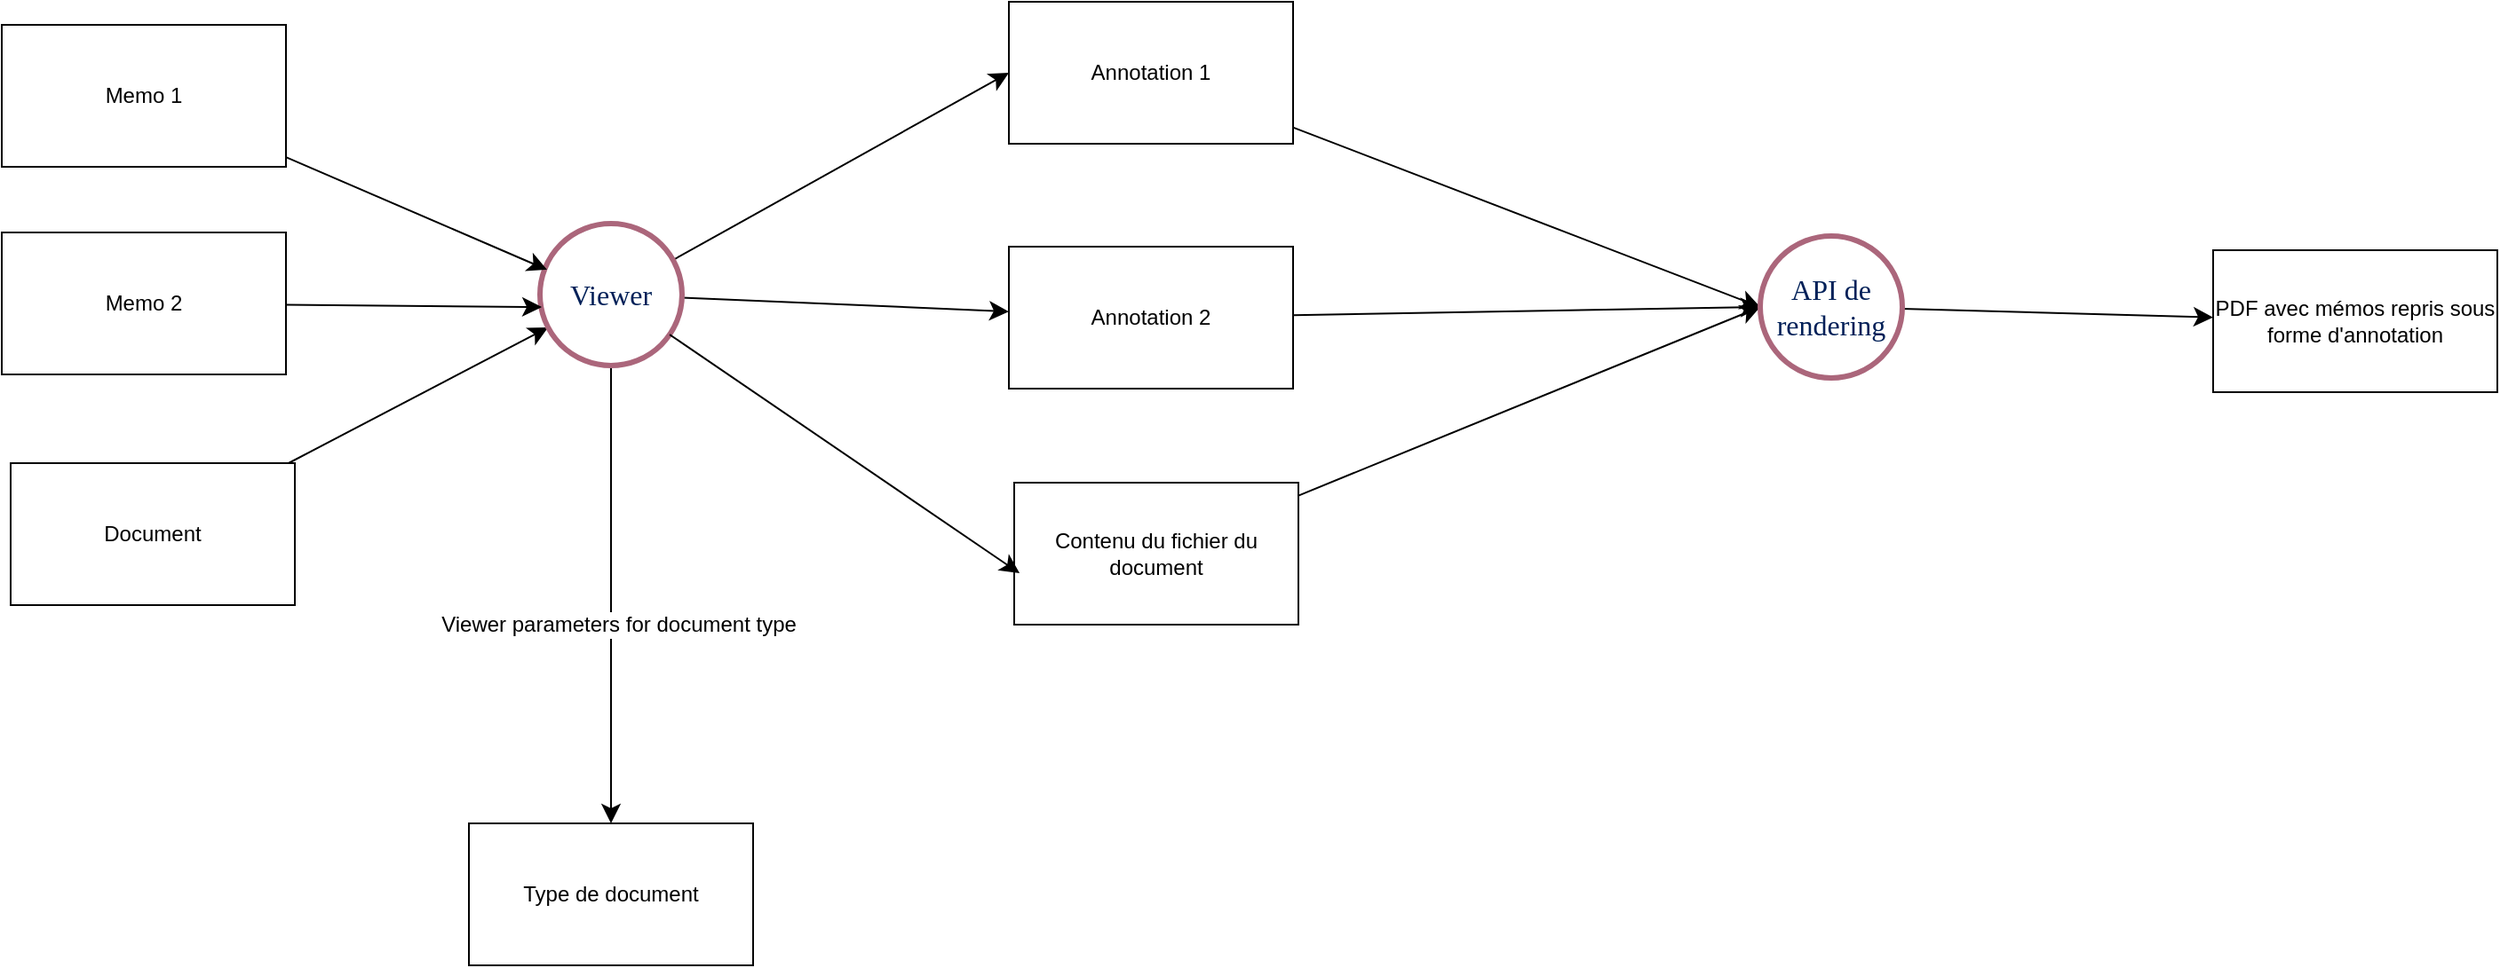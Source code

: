 <mxfile version="24.5.3" type="github">
  <diagram name="Page-1" id="vFgg51eKVZZ3_Efdh5YO">
    <mxGraphModel dx="1834" dy="1232" grid="0" gridSize="10" guides="1" tooltips="1" connect="1" arrows="1" fold="1" page="0" pageScale="1" pageWidth="827" pageHeight="1169" math="0" shadow="0">
      <root>
        <mxCell id="0" />
        <mxCell id="1" parent="0" />
        <mxCell id="iIcxJYAKnOTWNrlkL90o-1" value="Memo 1" style="rounded=0;whiteSpace=wrap;html=1;" parent="1" vertex="1">
          <mxGeometry x="-302" y="-104" width="160" height="80" as="geometry" />
        </mxCell>
        <mxCell id="iIcxJYAKnOTWNrlkL90o-2" value="Memo 2" style="rounded=0;whiteSpace=wrap;html=1;" parent="1" vertex="1">
          <mxGeometry x="-302" y="13" width="160" height="80" as="geometry" />
        </mxCell>
        <mxCell id="iIcxJYAKnOTWNrlkL90o-11" style="edgeStyle=none;curved=1;rounded=0;orthogonalLoop=1;jettySize=auto;html=1;fontSize=12;startSize=8;endSize=8;" parent="1" source="iIcxJYAKnOTWNrlkL90o-3" target="iIcxJYAKnOTWNrlkL90o-4" edge="1">
          <mxGeometry relative="1" as="geometry" />
        </mxCell>
        <mxCell id="iIcxJYAKnOTWNrlkL90o-3" value="Document" style="rounded=0;whiteSpace=wrap;html=1;" parent="1" vertex="1">
          <mxGeometry x="-297" y="143" width="160" height="80" as="geometry" />
        </mxCell>
        <mxCell id="iIcxJYAKnOTWNrlkL90o-14" style="edgeStyle=none;curved=1;rounded=0;orthogonalLoop=1;jettySize=auto;html=1;fontSize=12;startSize=8;endSize=8;" parent="1" source="iIcxJYAKnOTWNrlkL90o-4" target="iIcxJYAKnOTWNrlkL90o-10" edge="1">
          <mxGeometry relative="1" as="geometry" />
        </mxCell>
        <mxCell id="iIcxJYAKnOTWNrlkL90o-15" value="Viewer parameters for document type" style="edgeLabel;html=1;align=center;verticalAlign=middle;resizable=0;points=[];fontSize=12;" parent="iIcxJYAKnOTWNrlkL90o-14" vertex="1" connectable="0">
          <mxGeometry x="0.132" y="4" relative="1" as="geometry">
            <mxPoint as="offset" />
          </mxGeometry>
        </mxCell>
        <mxCell id="iIcxJYAKnOTWNrlkL90o-16" style="edgeStyle=none;curved=1;rounded=0;orthogonalLoop=1;jettySize=auto;html=1;entryX=0;entryY=0.5;entryDx=0;entryDy=0;fontSize=12;startSize=8;endSize=8;" parent="1" source="iIcxJYAKnOTWNrlkL90o-4" target="iIcxJYAKnOTWNrlkL90o-5" edge="1">
          <mxGeometry relative="1" as="geometry" />
        </mxCell>
        <mxCell id="iIcxJYAKnOTWNrlkL90o-17" style="edgeStyle=none;curved=1;rounded=0;orthogonalLoop=1;jettySize=auto;html=1;fontSize=12;startSize=8;endSize=8;" parent="1" source="iIcxJYAKnOTWNrlkL90o-4" target="iIcxJYAKnOTWNrlkL90o-6" edge="1">
          <mxGeometry relative="1" as="geometry" />
        </mxCell>
        <mxCell id="iIcxJYAKnOTWNrlkL90o-4" value="Viewer" style="ellipse;whiteSpace=wrap;html=1;aspect=fixed;fillColor=#FFFFFF;strokeColor=#AB667B;fontColor=#002058;fontFamily=Poppins;fontSource=https%3A%2F%2Ffonts.googleapis.com%2Fcss%3Ffamily%3DPoppins;fontSize=16;strokeWidth=3;fontStyle=0" parent="1" vertex="1">
          <mxGeometry x="1" y="8" width="80" height="80" as="geometry" />
        </mxCell>
        <mxCell id="iIcxJYAKnOTWNrlkL90o-19" style="edgeStyle=none;curved=1;rounded=0;orthogonalLoop=1;jettySize=auto;html=1;entryX=0;entryY=0.5;entryDx=0;entryDy=0;fontSize=12;startSize=8;endSize=8;" parent="1" source="iIcxJYAKnOTWNrlkL90o-5" target="iIcxJYAKnOTWNrlkL90o-8" edge="1">
          <mxGeometry relative="1" as="geometry" />
        </mxCell>
        <mxCell id="iIcxJYAKnOTWNrlkL90o-5" value="Annotation 1" style="rounded=0;whiteSpace=wrap;html=1;" parent="1" vertex="1">
          <mxGeometry x="265" y="-117" width="160" height="80" as="geometry" />
        </mxCell>
        <mxCell id="iIcxJYAKnOTWNrlkL90o-20" style="edgeStyle=none;curved=1;rounded=0;orthogonalLoop=1;jettySize=auto;html=1;entryX=0;entryY=0.5;entryDx=0;entryDy=0;fontSize=12;startSize=8;endSize=8;" parent="1" source="iIcxJYAKnOTWNrlkL90o-6" target="iIcxJYAKnOTWNrlkL90o-8" edge="1">
          <mxGeometry relative="1" as="geometry" />
        </mxCell>
        <mxCell id="iIcxJYAKnOTWNrlkL90o-6" value="Annotation 2" style="rounded=0;whiteSpace=wrap;html=1;" parent="1" vertex="1">
          <mxGeometry x="265" y="21" width="160" height="80" as="geometry" />
        </mxCell>
        <mxCell id="iIcxJYAKnOTWNrlkL90o-21" style="edgeStyle=none;curved=1;rounded=0;orthogonalLoop=1;jettySize=auto;html=1;entryX=0;entryY=0.5;entryDx=0;entryDy=0;fontSize=12;startSize=8;endSize=8;" parent="1" source="iIcxJYAKnOTWNrlkL90o-7" target="iIcxJYAKnOTWNrlkL90o-8" edge="1">
          <mxGeometry relative="1" as="geometry" />
        </mxCell>
        <mxCell id="iIcxJYAKnOTWNrlkL90o-7" value="Contenu du fichier du document" style="rounded=0;whiteSpace=wrap;html=1;" parent="1" vertex="1">
          <mxGeometry x="268" y="154" width="160" height="80" as="geometry" />
        </mxCell>
        <mxCell id="iIcxJYAKnOTWNrlkL90o-23" style="edgeStyle=none;curved=1;rounded=0;orthogonalLoop=1;jettySize=auto;html=1;fontSize=12;startSize=8;endSize=8;" parent="1" source="iIcxJYAKnOTWNrlkL90o-8" target="iIcxJYAKnOTWNrlkL90o-22" edge="1">
          <mxGeometry relative="1" as="geometry" />
        </mxCell>
        <mxCell id="iIcxJYAKnOTWNrlkL90o-8" value="API de rendering" style="ellipse;whiteSpace=wrap;html=1;aspect=fixed;fillColor=#FFFFFF;strokeColor=#AB667B;fontColor=#002058;fontFamily=Poppins;fontSource=https%3A%2F%2Ffonts.googleapis.com%2Fcss%3Ffamily%3DPoppins;fontSize=16;strokeWidth=3;fontStyle=0" parent="1" vertex="1">
          <mxGeometry x="688" y="15" width="80" height="80" as="geometry" />
        </mxCell>
        <mxCell id="iIcxJYAKnOTWNrlkL90o-10" value="Type de document" style="rounded=0;whiteSpace=wrap;html=1;" parent="1" vertex="1">
          <mxGeometry x="-39" y="346" width="160" height="80" as="geometry" />
        </mxCell>
        <mxCell id="iIcxJYAKnOTWNrlkL90o-12" style="edgeStyle=none;curved=1;rounded=0;orthogonalLoop=1;jettySize=auto;html=1;entryX=0.013;entryY=0.588;entryDx=0;entryDy=0;entryPerimeter=0;fontSize=12;startSize=8;endSize=8;" parent="1" source="iIcxJYAKnOTWNrlkL90o-2" target="iIcxJYAKnOTWNrlkL90o-4" edge="1">
          <mxGeometry relative="1" as="geometry" />
        </mxCell>
        <mxCell id="iIcxJYAKnOTWNrlkL90o-13" style="edgeStyle=none;curved=1;rounded=0;orthogonalLoop=1;jettySize=auto;html=1;entryX=0.05;entryY=0.325;entryDx=0;entryDy=0;entryPerimeter=0;fontSize=12;startSize=8;endSize=8;" parent="1" source="iIcxJYAKnOTWNrlkL90o-1" target="iIcxJYAKnOTWNrlkL90o-4" edge="1">
          <mxGeometry relative="1" as="geometry" />
        </mxCell>
        <mxCell id="iIcxJYAKnOTWNrlkL90o-18" style="edgeStyle=none;curved=1;rounded=0;orthogonalLoop=1;jettySize=auto;html=1;entryX=0.019;entryY=0.638;entryDx=0;entryDy=0;entryPerimeter=0;fontSize=12;startSize=8;endSize=8;" parent="1" source="iIcxJYAKnOTWNrlkL90o-4" target="iIcxJYAKnOTWNrlkL90o-7" edge="1">
          <mxGeometry relative="1" as="geometry" />
        </mxCell>
        <mxCell id="iIcxJYAKnOTWNrlkL90o-22" value="PDF avec mémos repris sous forme d&#39;annotation" style="rounded=0;whiteSpace=wrap;html=1;" parent="1" vertex="1">
          <mxGeometry x="943" y="23" width="160" height="80" as="geometry" />
        </mxCell>
      </root>
    </mxGraphModel>
  </diagram>
</mxfile>
